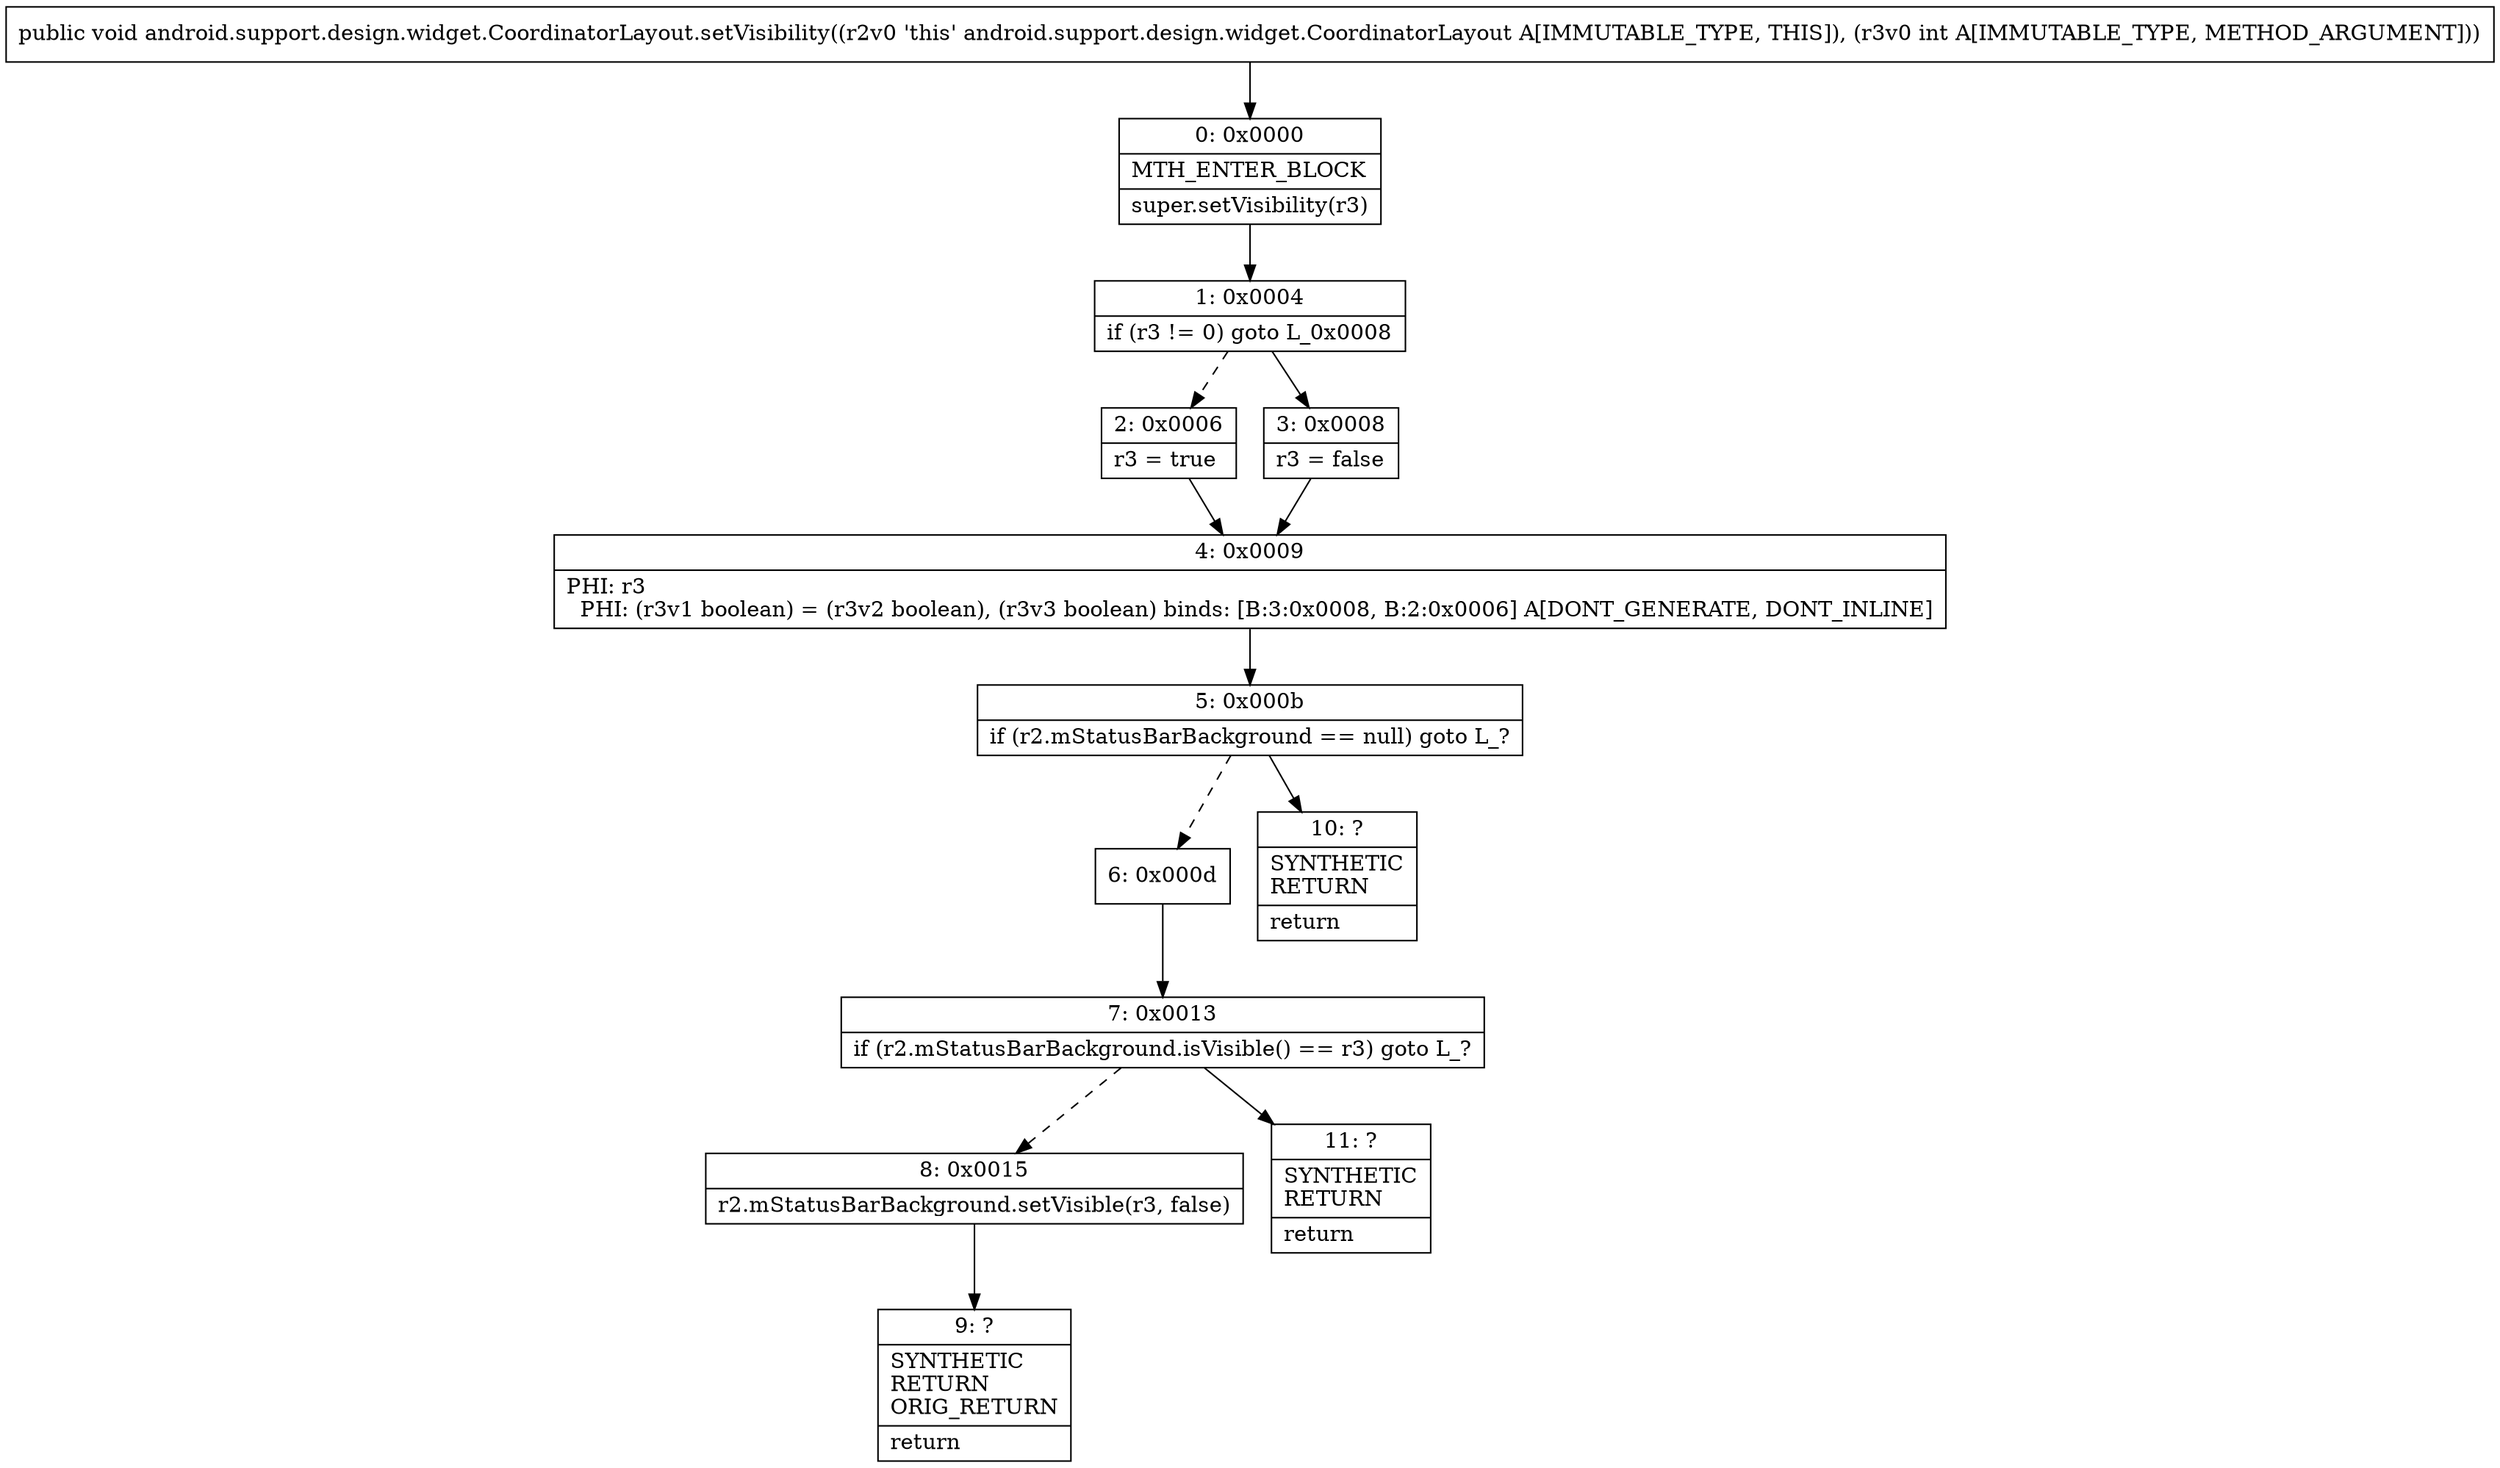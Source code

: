 digraph "CFG forandroid.support.design.widget.CoordinatorLayout.setVisibility(I)V" {
Node_0 [shape=record,label="{0\:\ 0x0000|MTH_ENTER_BLOCK\l|super.setVisibility(r3)\l}"];
Node_1 [shape=record,label="{1\:\ 0x0004|if (r3 != 0) goto L_0x0008\l}"];
Node_2 [shape=record,label="{2\:\ 0x0006|r3 = true\l}"];
Node_3 [shape=record,label="{3\:\ 0x0008|r3 = false\l}"];
Node_4 [shape=record,label="{4\:\ 0x0009|PHI: r3 \l  PHI: (r3v1 boolean) = (r3v2 boolean), (r3v3 boolean) binds: [B:3:0x0008, B:2:0x0006] A[DONT_GENERATE, DONT_INLINE]\l}"];
Node_5 [shape=record,label="{5\:\ 0x000b|if (r2.mStatusBarBackground == null) goto L_?\l}"];
Node_6 [shape=record,label="{6\:\ 0x000d}"];
Node_7 [shape=record,label="{7\:\ 0x0013|if (r2.mStatusBarBackground.isVisible() == r3) goto L_?\l}"];
Node_8 [shape=record,label="{8\:\ 0x0015|r2.mStatusBarBackground.setVisible(r3, false)\l}"];
Node_9 [shape=record,label="{9\:\ ?|SYNTHETIC\lRETURN\lORIG_RETURN\l|return\l}"];
Node_10 [shape=record,label="{10\:\ ?|SYNTHETIC\lRETURN\l|return\l}"];
Node_11 [shape=record,label="{11\:\ ?|SYNTHETIC\lRETURN\l|return\l}"];
MethodNode[shape=record,label="{public void android.support.design.widget.CoordinatorLayout.setVisibility((r2v0 'this' android.support.design.widget.CoordinatorLayout A[IMMUTABLE_TYPE, THIS]), (r3v0 int A[IMMUTABLE_TYPE, METHOD_ARGUMENT])) }"];
MethodNode -> Node_0;
Node_0 -> Node_1;
Node_1 -> Node_2[style=dashed];
Node_1 -> Node_3;
Node_2 -> Node_4;
Node_3 -> Node_4;
Node_4 -> Node_5;
Node_5 -> Node_6[style=dashed];
Node_5 -> Node_10;
Node_6 -> Node_7;
Node_7 -> Node_8[style=dashed];
Node_7 -> Node_11;
Node_8 -> Node_9;
}

